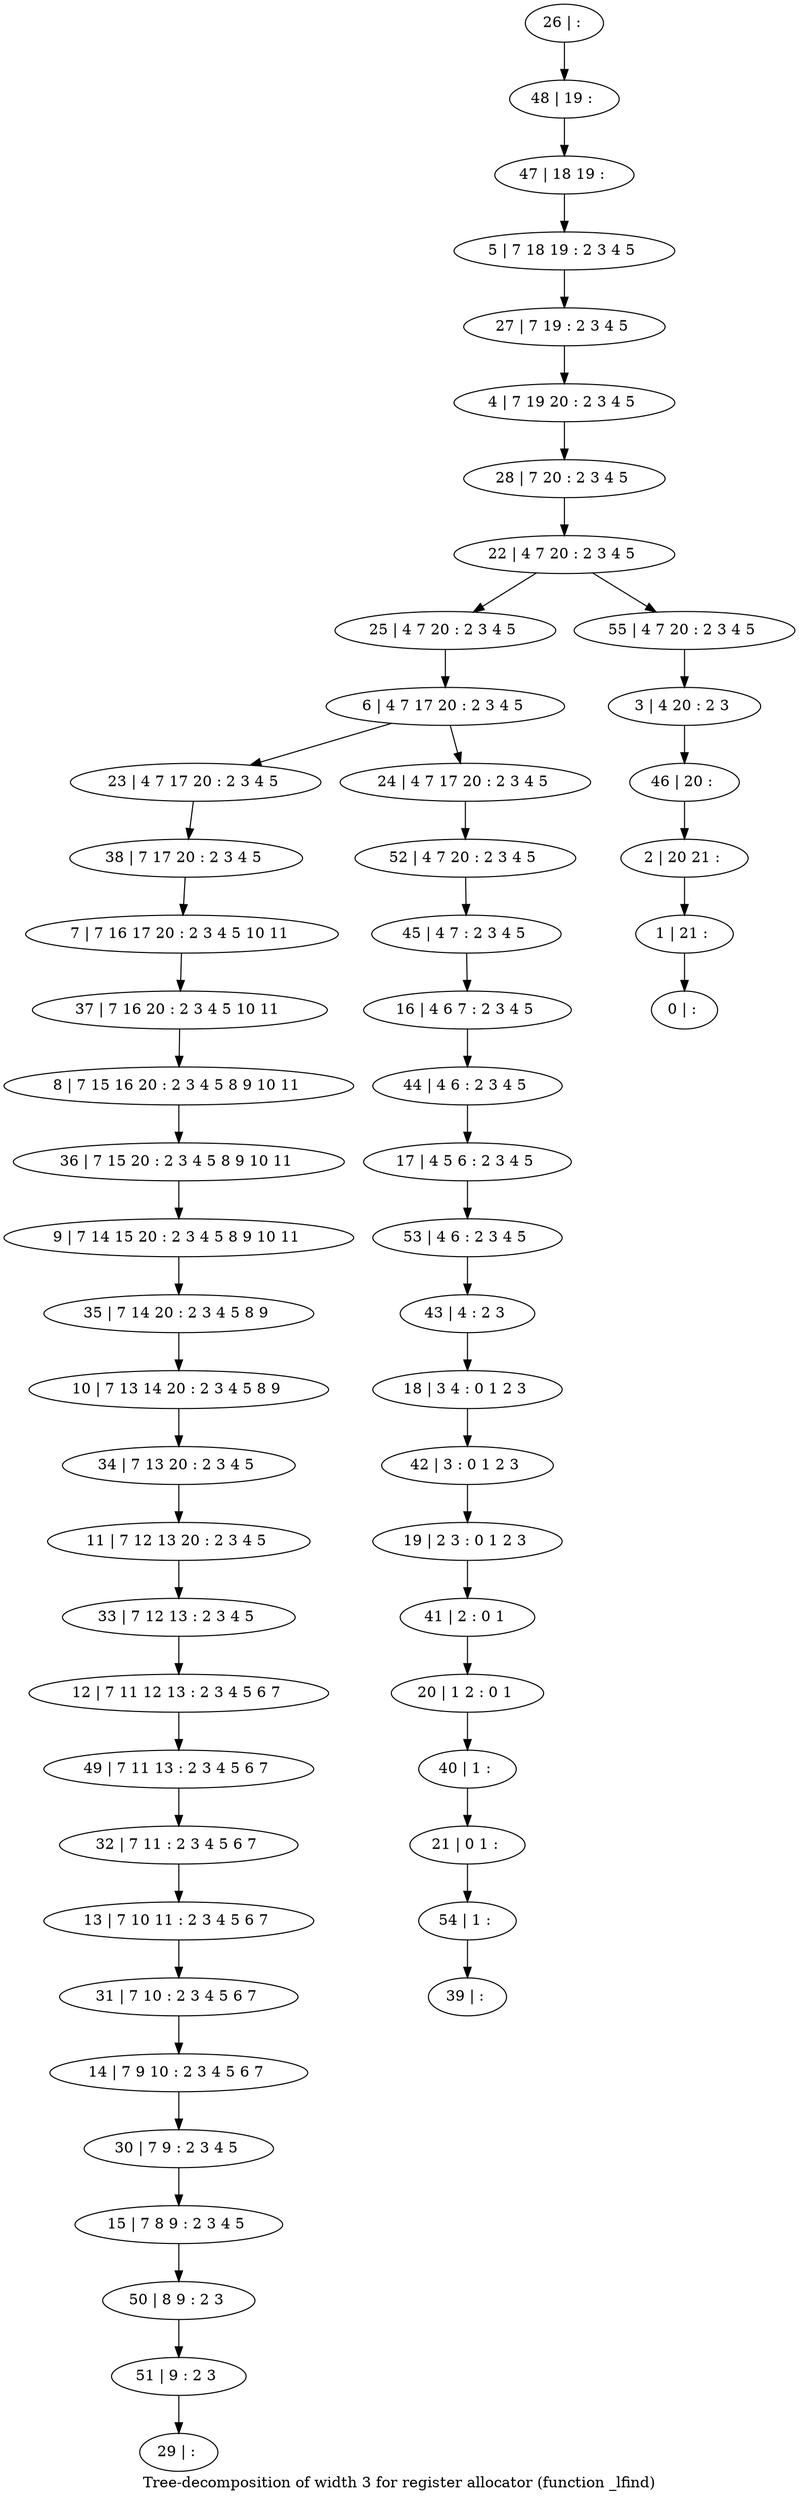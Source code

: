 digraph G {
graph [label="Tree-decomposition of width 3 for register allocator (function _lfind)"]
0[label="0 | : "];
1[label="1 | 21 : "];
2[label="2 | 20 21 : "];
3[label="3 | 4 20 : 2 3 "];
4[label="4 | 7 19 20 : 2 3 4 5 "];
5[label="5 | 7 18 19 : 2 3 4 5 "];
6[label="6 | 4 7 17 20 : 2 3 4 5 "];
7[label="7 | 7 16 17 20 : 2 3 4 5 10 11 "];
8[label="8 | 7 15 16 20 : 2 3 4 5 8 9 10 11 "];
9[label="9 | 7 14 15 20 : 2 3 4 5 8 9 10 11 "];
10[label="10 | 7 13 14 20 : 2 3 4 5 8 9 "];
11[label="11 | 7 12 13 20 : 2 3 4 5 "];
12[label="12 | 7 11 12 13 : 2 3 4 5 6 7 "];
13[label="13 | 7 10 11 : 2 3 4 5 6 7 "];
14[label="14 | 7 9 10 : 2 3 4 5 6 7 "];
15[label="15 | 7 8 9 : 2 3 4 5 "];
16[label="16 | 4 6 7 : 2 3 4 5 "];
17[label="17 | 4 5 6 : 2 3 4 5 "];
18[label="18 | 3 4 : 0 1 2 3 "];
19[label="19 | 2 3 : 0 1 2 3 "];
20[label="20 | 1 2 : 0 1 "];
21[label="21 | 0 1 : "];
22[label="22 | 4 7 20 : 2 3 4 5 "];
23[label="23 | 4 7 17 20 : 2 3 4 5 "];
24[label="24 | 4 7 17 20 : 2 3 4 5 "];
25[label="25 | 4 7 20 : 2 3 4 5 "];
26[label="26 | : "];
27[label="27 | 7 19 : 2 3 4 5 "];
28[label="28 | 7 20 : 2 3 4 5 "];
29[label="29 | : "];
30[label="30 | 7 9 : 2 3 4 5 "];
31[label="31 | 7 10 : 2 3 4 5 6 7 "];
32[label="32 | 7 11 : 2 3 4 5 6 7 "];
33[label="33 | 7 12 13 : 2 3 4 5 "];
34[label="34 | 7 13 20 : 2 3 4 5 "];
35[label="35 | 7 14 20 : 2 3 4 5 8 9 "];
36[label="36 | 7 15 20 : 2 3 4 5 8 9 10 11 "];
37[label="37 | 7 16 20 : 2 3 4 5 10 11 "];
38[label="38 | 7 17 20 : 2 3 4 5 "];
39[label="39 | : "];
40[label="40 | 1 : "];
41[label="41 | 2 : 0 1 "];
42[label="42 | 3 : 0 1 2 3 "];
43[label="43 | 4 : 2 3 "];
44[label="44 | 4 6 : 2 3 4 5 "];
45[label="45 | 4 7 : 2 3 4 5 "];
46[label="46 | 20 : "];
47[label="47 | 18 19 : "];
48[label="48 | 19 : "];
49[label="49 | 7 11 13 : 2 3 4 5 6 7 "];
50[label="50 | 8 9 : 2 3 "];
51[label="51 | 9 : 2 3 "];
52[label="52 | 4 7 20 : 2 3 4 5 "];
53[label="53 | 4 6 : 2 3 4 5 "];
54[label="54 | 1 : "];
55[label="55 | 4 7 20 : 2 3 4 5 "];
6->23 ;
6->24 ;
25->6 ;
30->15 ;
14->30 ;
31->14 ;
13->31 ;
32->13 ;
33->12 ;
11->33 ;
34->11 ;
10->34 ;
35->10 ;
9->35 ;
36->9 ;
8->36 ;
37->8 ;
7->37 ;
38->7 ;
23->38 ;
40->21 ;
20->40 ;
41->20 ;
19->41 ;
42->19 ;
18->42 ;
43->18 ;
44->17 ;
16->44 ;
45->16 ;
49->32 ;
12->49 ;
15->50 ;
51->29 ;
50->51 ;
52->45 ;
24->52 ;
53->43 ;
17->53 ;
54->39 ;
21->54 ;
26->48 ;
48->47 ;
47->5 ;
5->27 ;
27->4 ;
4->28 ;
28->22 ;
3->46 ;
46->2 ;
2->1 ;
1->0 ;
55->3 ;
22->25 ;
22->55 ;
}
